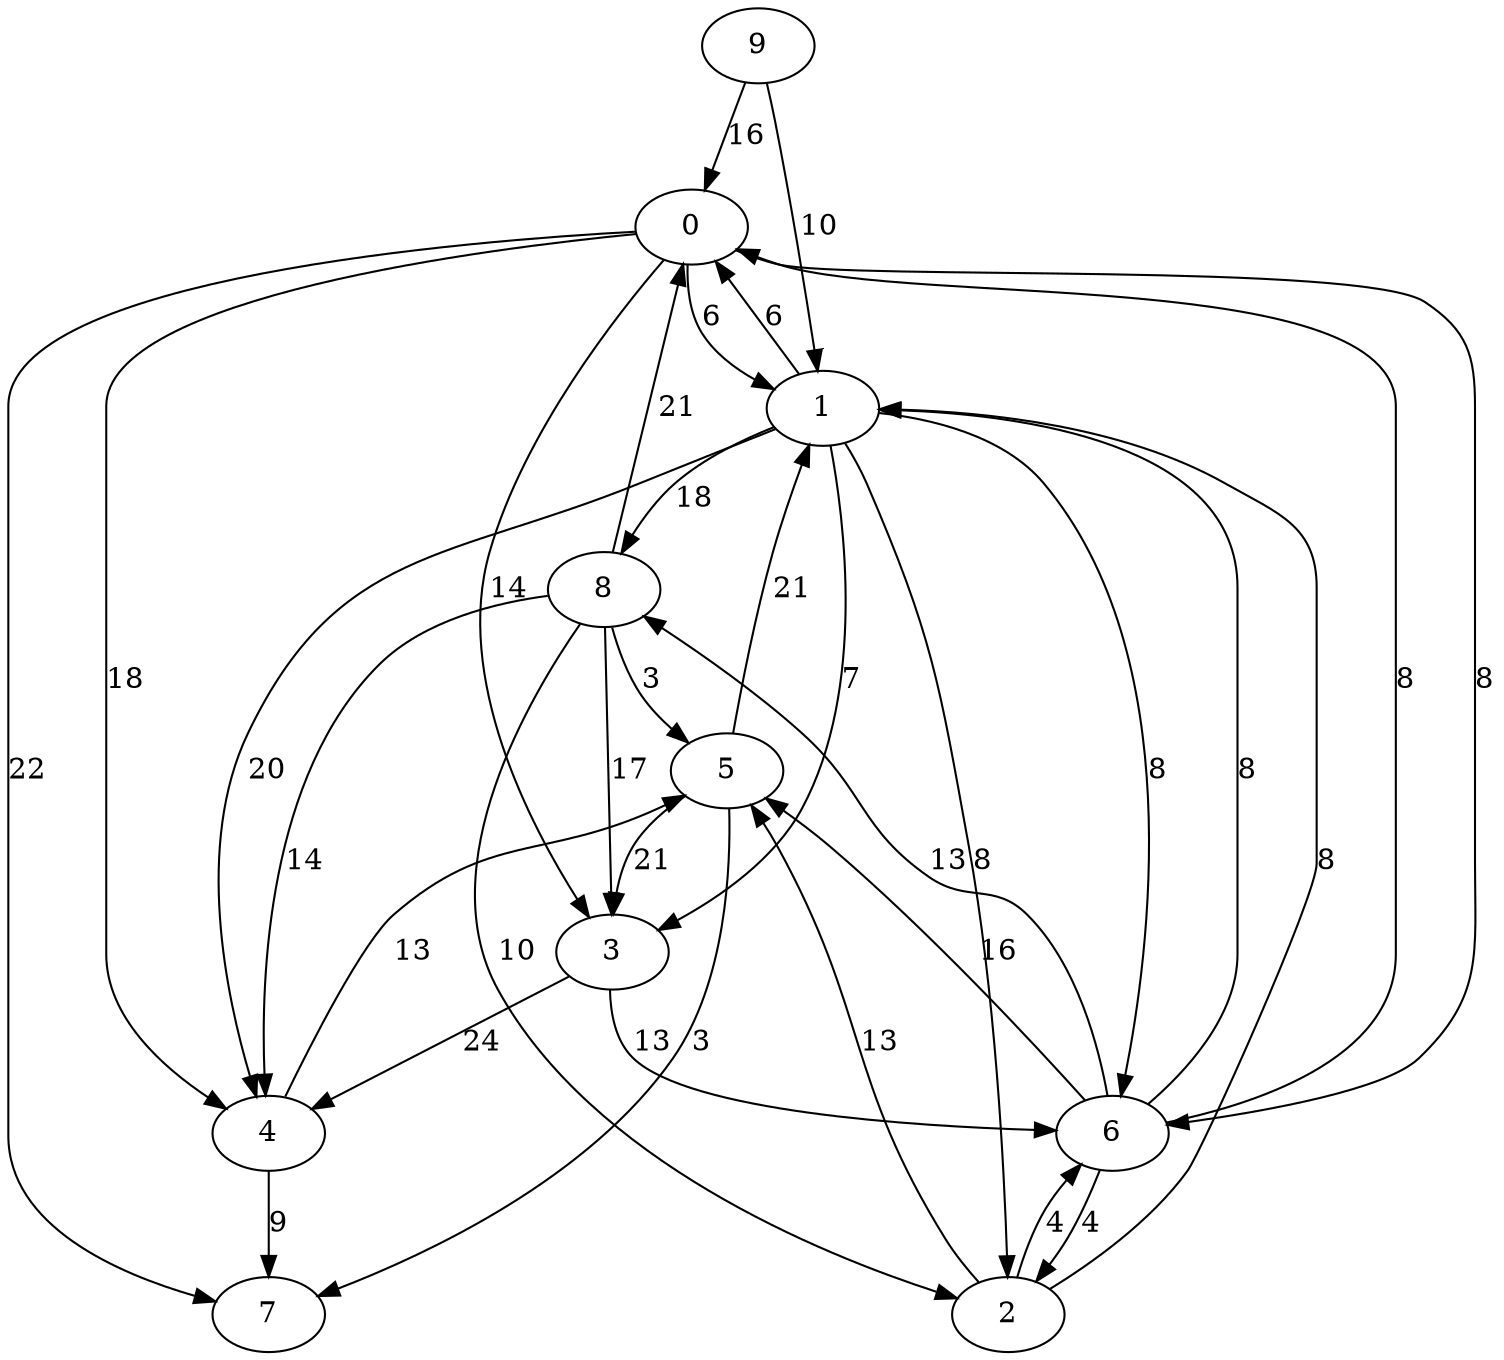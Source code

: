 digraph graphname
	{
    0 -> 1[ label=6];
    0 -> 3[ label=14];
    0 -> 4[ label=18];
    0 -> 6[ label=8];
    0 -> 7[ label=22];
    1 -> 0[ label=6];
    1 -> 2[ label=8];
    1 -> 3[ label=7];
    1 -> 4[ label=20];
    1 -> 6[ label=8];
    1 -> 8[ label=18];
    2 -> 1[ label=8];
    2 -> 5[ label=13];
    2 -> 6[ label=4];
    3 -> 4[ label=24];
    3 -> 6[ label=13];
    4 -> 5[ label=13];
    4 -> 7[ label=9];
    5 -> 1[ label=21];
    5 -> 3[ label=21];
    5 -> 7[ label=3];
    6 -> 0[ label=8];
    6 -> 1[ label=8];
    6 -> 2[ label=4];
    6 -> 5[ label=16];
    6 -> 8[ label=13];
    8 -> 0[ label=21];
    8 -> 2[ label=10];
    8 -> 3[ label=17];
    8 -> 4[ label=14];
    8 -> 5[ label=3];
    9 -> 0[ label=16];
    9 -> 1[ label=10];
}